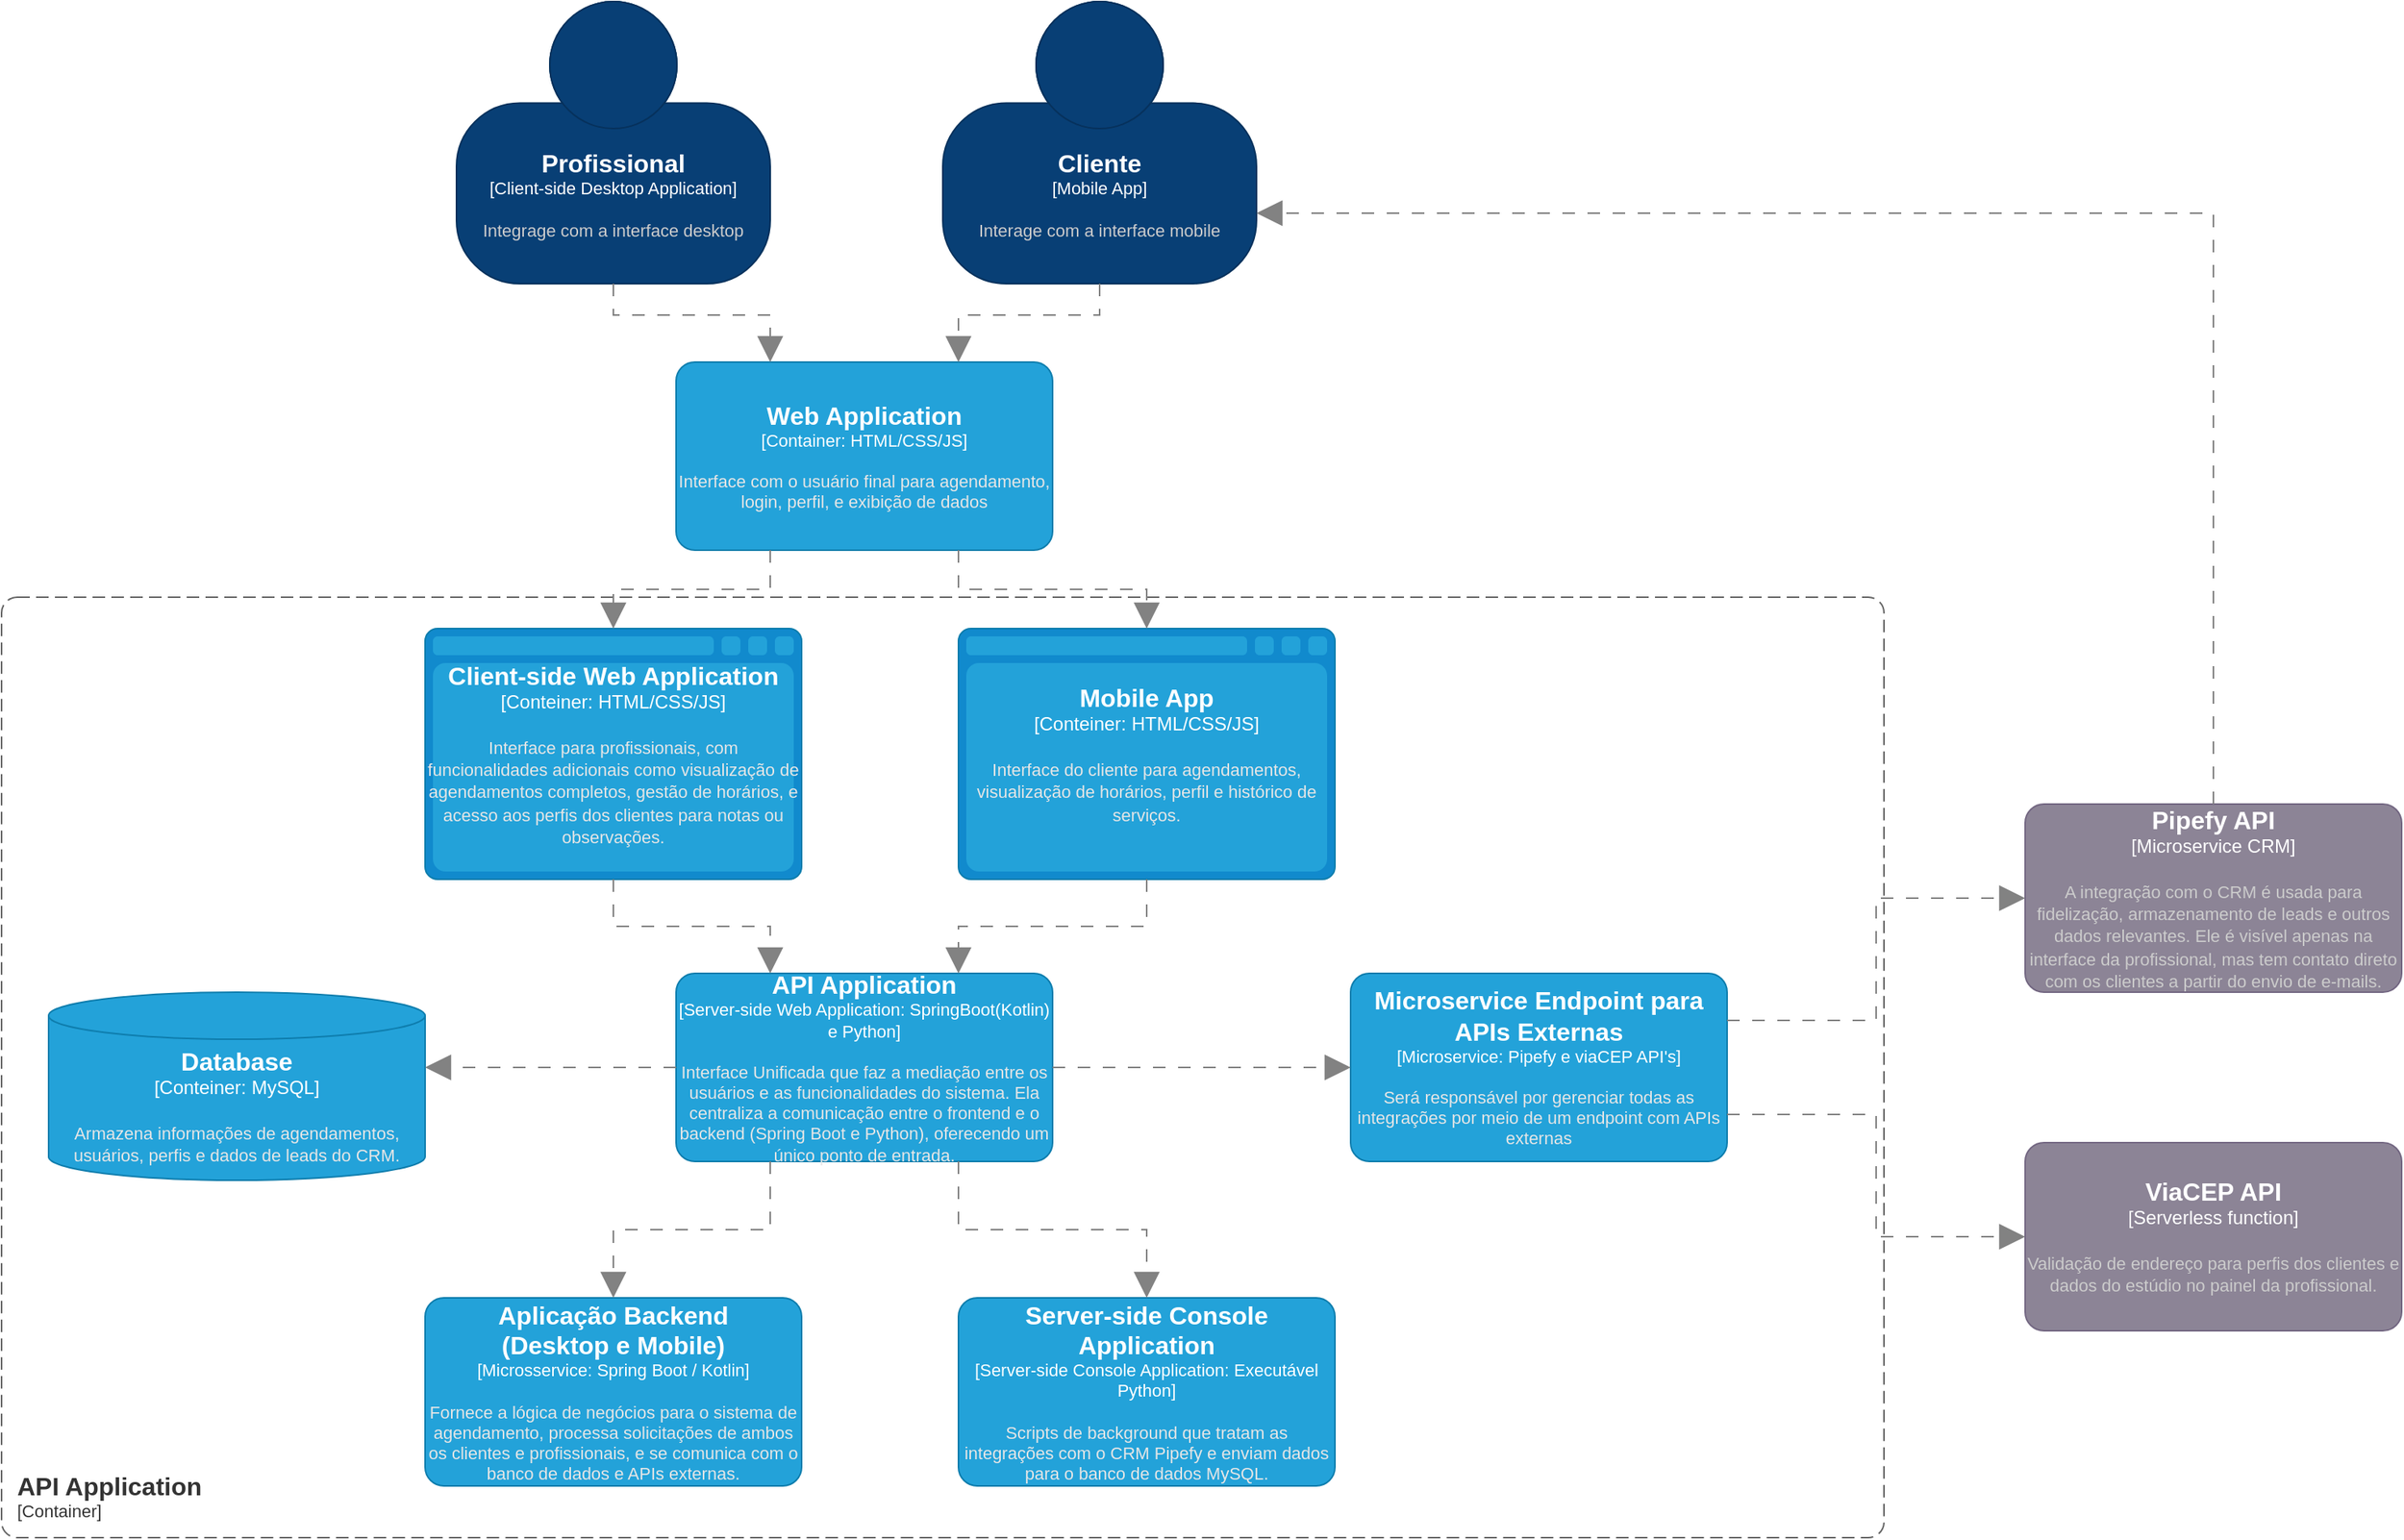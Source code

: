 <mxfile version="24.7.16">
  <diagram name="Page-1" id="ruVPuNruPrkZmfY_v7dI">
    <mxGraphModel dx="1305" dy="1390" grid="1" gridSize="10" guides="1" tooltips="1" connect="1" arrows="1" fold="1" page="1" pageScale="1" pageWidth="1169" pageHeight="827" math="0" shadow="0">
      <root>
        <mxCell id="0" />
        <mxCell id="1" parent="0" />
        <object placeholders="1" c4Name="Cliente" c4Type="Mobile App" c4Description="Interage com a interface mobile" label="&lt;font style=&quot;font-size: 16px&quot;&gt;&lt;b&gt;%c4Name%&lt;/b&gt;&lt;/font&gt;&lt;div&gt;[%c4Type%]&lt;/div&gt;&lt;br&gt;&lt;div&gt;&lt;font style=&quot;font-size: 11px&quot;&gt;&lt;font color=&quot;#cccccc&quot;&gt;%c4Description%&lt;/font&gt;&lt;/div&gt;" id="XJv594BOsLoFYUyWrOWW-14">
          <mxCell style="html=1;fontSize=11;dashed=0;whiteSpace=wrap;fillColor=#083F75;strokeColor=#06315C;fontColor=#ffffff;shape=mxgraph.c4.person2;align=center;metaEdit=1;points=[[0.5,0,0],[1,0.5,0],[1,0.75,0],[0.75,1,0],[0.5,1,0],[0.25,1,0],[0,0.75,0],[0,0.5,0]];resizable=0;" vertex="1" parent="1">
            <mxGeometry x="770" width="200" height="180" as="geometry" />
          </mxCell>
        </object>
        <object placeholders="1" c4Name="Profissional" c4Type="Client-side Desktop Application" c4Description="Integrage com a interface desktop" label="&lt;font style=&quot;font-size: 16px&quot;&gt;&lt;b&gt;%c4Name%&lt;/b&gt;&lt;/font&gt;&lt;div&gt;[%c4Type%]&lt;/div&gt;&lt;br&gt;&lt;div&gt;&lt;font style=&quot;font-size: 11px&quot;&gt;&lt;font color=&quot;#cccccc&quot;&gt;%c4Description%&lt;/font&gt;&lt;/div&gt;" id="XJv594BOsLoFYUyWrOWW-15">
          <mxCell style="html=1;fontSize=11;dashed=0;whiteSpace=wrap;fillColor=#083F75;strokeColor=#06315C;fontColor=#ffffff;shape=mxgraph.c4.person2;align=center;metaEdit=1;points=[[0.5,0,0],[1,0.5,0],[1,0.75,0],[0.75,1,0],[0.5,1,0],[0.25,1,0],[0,0.75,0],[0,0.5,0]];resizable=0;" vertex="1" parent="1">
            <mxGeometry x="460" width="200" height="180" as="geometry" />
          </mxCell>
        </object>
        <object placeholders="1" c4Name="Database" c4Type="Conteiner" c4Technology="MySQL" c4Description="Armazena informações de agendamentos, usuários, perfis e dados de leads do CRM." label="&lt;font style=&quot;font-size: 16px&quot;&gt;&lt;b&gt;%c4Name%&lt;/b&gt;&lt;/font&gt;&lt;div&gt;[%c4Type%:&amp;nbsp;%c4Technology%]&lt;/div&gt;&lt;br&gt;&lt;div&gt;&lt;font style=&quot;font-size: 11px&quot;&gt;&lt;font color=&quot;#E6E6E6&quot;&gt;%c4Description%&lt;/font&gt;&lt;/div&gt;" id="XJv594BOsLoFYUyWrOWW-16">
          <mxCell style="shape=cylinder3;size=15;whiteSpace=wrap;html=1;boundedLbl=1;rounded=0;labelBackgroundColor=none;fillColor=#23A2D9;fontSize=12;fontColor=#ffffff;align=center;strokeColor=#0E7DAD;metaEdit=1;points=[[0.5,0,0],[1,0.25,0],[1,0.5,0],[1,0.75,0],[0.5,1,0],[0,0.75,0],[0,0.5,0],[0,0.25,0]];resizable=0;" vertex="1" parent="1">
            <mxGeometry x="200" y="632" width="240" height="120" as="geometry" />
          </mxCell>
        </object>
        <object placeholders="1" c4Name="Web Application" c4Type="Container" c4Technology="HTML/CSS/JS" c4Description="Interface com o usuário final para agendamento, login, perfil, e exibição de dados" label="&lt;font style=&quot;font-size: 16px&quot;&gt;&lt;b&gt;%c4Name%&lt;/b&gt;&lt;/font&gt;&lt;div&gt;[%c4Type%: %c4Technology%]&lt;/div&gt;&lt;br&gt;&lt;div&gt;&lt;font style=&quot;font-size: 11px&quot;&gt;&lt;font color=&quot;#E6E6E6&quot;&gt;%c4Description%&lt;/font&gt;&lt;/div&gt;" id="XJv594BOsLoFYUyWrOWW-17">
          <mxCell style="rounded=1;whiteSpace=wrap;html=1;fontSize=11;labelBackgroundColor=none;fillColor=#23A2D9;fontColor=#ffffff;align=center;arcSize=10;strokeColor=#0E7DAD;metaEdit=1;resizable=0;points=[[0.25,0,0],[0.5,0,0],[0.75,0,0],[1,0.25,0],[1,0.5,0],[1,0.75,0],[0.75,1,0],[0.5,1,0],[0.25,1,0],[0,0.75,0],[0,0.5,0],[0,0.25,0]];" vertex="1" parent="1">
            <mxGeometry x="600" y="230" width="240" height="120" as="geometry" />
          </mxCell>
        </object>
        <object placeholders="1" c4Name="Client-side Web Application" c4Type="Conteiner" c4Technology="HTML/CSS/JS" c4Description="Interface para profissionais, com funcionalidades adicionais como visualização de agendamentos completos, gestão de horários, e acesso aos perfis dos clientes para notas ou observações." label="&lt;font style=&quot;font-size: 16px&quot;&gt;&lt;b&gt;%c4Name%&lt;/b&gt;&lt;/font&gt;&lt;div&gt;[%c4Type%:&amp;nbsp;%c4Technology%]&lt;/div&gt;&lt;br&gt;&lt;div&gt;&lt;font style=&quot;font-size: 11px&quot;&gt;&lt;font color=&quot;#E6E6E6&quot;&gt;%c4Description%&lt;/font&gt;&lt;/div&gt;" id="XJv594BOsLoFYUyWrOWW-20">
          <mxCell style="shape=mxgraph.c4.webBrowserContainer2;whiteSpace=wrap;html=1;boundedLbl=1;rounded=0;labelBackgroundColor=none;strokeColor=#118ACD;fillColor=#23A2D9;strokeColor=#118ACD;strokeColor2=#0E7DAD;fontSize=12;fontColor=#ffffff;align=center;metaEdit=1;points=[[0.5,0,0],[1,0.25,0],[1,0.5,0],[1,0.75,0],[0.5,1,0],[0,0.75,0],[0,0.5,0],[0,0.25,0]];resizable=0;" vertex="1" parent="1">
            <mxGeometry x="440" y="400" width="240" height="160" as="geometry" />
          </mxCell>
        </object>
        <object placeholders="1" c4Name="Mobile App" c4Type="Conteiner" c4Technology="HTML/CSS/JS" c4Description="Interface do cliente para agendamentos, visualização de horários, perfil e histórico de serviços." label="&lt;font style=&quot;font-size: 16px&quot;&gt;&lt;b&gt;%c4Name%&lt;/b&gt;&lt;/font&gt;&lt;div&gt;[%c4Type%:&amp;nbsp;%c4Technology%]&lt;/div&gt;&lt;br&gt;&lt;div&gt;&lt;font style=&quot;font-size: 11px&quot;&gt;&lt;font color=&quot;#E6E6E6&quot;&gt;%c4Description%&lt;/font&gt;&lt;/div&gt;" id="XJv594BOsLoFYUyWrOWW-21">
          <mxCell style="shape=mxgraph.c4.webBrowserContainer2;whiteSpace=wrap;html=1;boundedLbl=1;rounded=0;labelBackgroundColor=none;strokeColor=#118ACD;fillColor=#23A2D9;strokeColor=#118ACD;strokeColor2=#0E7DAD;fontSize=12;fontColor=#ffffff;align=center;metaEdit=1;points=[[0.5,0,0],[1,0.25,0],[1,0.5,0],[1,0.75,0],[0.5,1,0],[0,0.75,0],[0,0.5,0],[0,0.25,0]];resizable=0;" vertex="1" parent="1">
            <mxGeometry x="780" y="400" width="240" height="160" as="geometry" />
          </mxCell>
        </object>
        <object placeholders="1" c4Name="Aplicação Backend &#xa;(Desktop e Mobile)" c4Type="Microsservice" c4Technology="Spring Boot / Kotlin" c4Description=" Fornece a lógica de negócios para o sistema de agendamento, processa solicitações de ambos os clientes e profissionais, e se comunica com o banco de dados e APIs externas." label="&lt;font style=&quot;font-size: 16px&quot;&gt;&lt;b&gt;%c4Name%&lt;/b&gt;&lt;/font&gt;&lt;div&gt;[%c4Type%: %c4Technology%]&lt;/div&gt;&lt;br&gt;&lt;div&gt;&lt;font style=&quot;font-size: 11px&quot;&gt;&lt;font color=&quot;#E6E6E6&quot;&gt;%c4Description%&lt;/font&gt;&lt;/div&gt;" id="XJv594BOsLoFYUyWrOWW-22">
          <mxCell style="rounded=1;whiteSpace=wrap;html=1;fontSize=11;labelBackgroundColor=none;fillColor=#23A2D9;fontColor=#ffffff;align=center;arcSize=10;strokeColor=#0E7DAD;metaEdit=1;resizable=0;points=[[0.25,0,0],[0.5,0,0],[0.75,0,0],[1,0.25,0],[1,0.5,0],[1,0.75,0],[0.75,1,0],[0.5,1,0],[0.25,1,0],[0,0.75,0],[0,0.5,0],[0,0.25,0]];" vertex="1" parent="1">
            <mxGeometry x="440" y="827" width="240" height="120" as="geometry" />
          </mxCell>
        </object>
        <object placeholders="1" c4Name="Server-side Console Application" c4Type="Server-side Console Application" c4Technology="Executável Python" c4Description="Scripts de background que tratam as integrações com o CRM Pipefy e enviam dados para o banco de dados MySQL." label="&lt;font style=&quot;font-size: 16px&quot;&gt;&lt;b&gt;%c4Name%&lt;/b&gt;&lt;/font&gt;&lt;div&gt;[%c4Type%: %c4Technology%]&lt;/div&gt;&lt;br&gt;&lt;div&gt;&lt;font style=&quot;font-size: 11px&quot;&gt;&lt;font color=&quot;#E6E6E6&quot;&gt;%c4Description%&lt;/font&gt;&lt;/div&gt;" id="XJv594BOsLoFYUyWrOWW-23">
          <mxCell style="rounded=1;whiteSpace=wrap;html=1;fontSize=11;labelBackgroundColor=none;fillColor=#23A2D9;fontColor=#ffffff;align=center;arcSize=10;strokeColor=#0E7DAD;metaEdit=1;resizable=0;points=[[0.25,0,0],[0.5,0,0],[0.75,0,0],[1,0.25,0],[1,0.5,0],[1,0.75,0],[0.75,1,0],[0.5,1,0],[0.25,1,0],[0,0.75,0],[0,0.5,0],[0,0.25,0]];" vertex="1" parent="1">
            <mxGeometry x="780" y="827" width="240" height="120" as="geometry" />
          </mxCell>
        </object>
        <object placeholders="1" c4Name="ViaCEP API" c4Type="Serverless function" c4Description="Validação de endereço para perfis dos clientes e dados do estúdio no painel da profissional." label="&lt;font style=&quot;font-size: 16px&quot;&gt;&lt;b&gt;%c4Name%&lt;/b&gt;&lt;/font&gt;&lt;div&gt;[%c4Type%]&lt;/div&gt;&lt;br&gt;&lt;div&gt;&lt;font style=&quot;font-size: 11px&quot;&gt;&lt;font color=&quot;#cccccc&quot;&gt;%c4Description%&lt;/font&gt;&lt;/div&gt;" id="XJv594BOsLoFYUyWrOWW-24">
          <mxCell style="rounded=1;whiteSpace=wrap;html=1;labelBackgroundColor=none;fillColor=#8C8496;fontColor=#ffffff;align=center;arcSize=10;strokeColor=#736782;metaEdit=1;resizable=0;points=[[0.25,0,0],[0.5,0,0],[0.75,0,0],[1,0.25,0],[1,0.5,0],[1,0.75,0],[0.75,1,0],[0.5,1,0],[0.25,1,0],[0,0.75,0],[0,0.5,0],[0,0.25,0]];" vertex="1" parent="1">
            <mxGeometry x="1460" y="728" width="240" height="120" as="geometry" />
          </mxCell>
        </object>
        <object placeholders="1" c4Name="Pipefy API" c4Type="Microservice CRM" c4Description="A integração com o CRM é usada para fidelização, armazenamento de leads e outros dados relevantes. Ele é visível apenas na interface da profissional, mas tem contato direto com os clientes a partir do envio de e-mails." label="&lt;font style=&quot;font-size: 16px&quot;&gt;&lt;b&gt;%c4Name%&lt;/b&gt;&lt;/font&gt;&lt;div&gt;[%c4Type%]&lt;/div&gt;&lt;br&gt;&lt;div&gt;&lt;font style=&quot;font-size: 11px&quot;&gt;&lt;font color=&quot;#cccccc&quot;&gt;%c4Description%&lt;/font&gt;&lt;/div&gt;" id="XJv594BOsLoFYUyWrOWW-25">
          <mxCell style="rounded=1;whiteSpace=wrap;html=1;labelBackgroundColor=none;fillColor=#8C8496;fontColor=#ffffff;align=center;arcSize=10;strokeColor=#736782;metaEdit=1;resizable=0;points=[[0.25,0,0],[0.5,0,0],[0.75,0,0],[1,0.25,0],[1,0.5,0],[1,0.75,0],[0.75,1,0],[0.5,1,0],[0.25,1,0],[0,0.75,0],[0,0.5,0],[0,0.25,0]];" vertex="1" parent="1">
            <mxGeometry x="1460" y="512" width="240" height="120" as="geometry" />
          </mxCell>
        </object>
        <object placeholders="1" c4Name="API Application" c4Type="Server-side Web Application" c4Technology="SpringBoot(Kotlin) e Python" c4Description="Interface Unificada que faz a mediação entre os usuários e as funcionalidades do sistema. Ela centraliza a comunicação entre o frontend e o backend (Spring Boot e Python), oferecendo um único ponto de entrada." label="&lt;font style=&quot;font-size: 16px&quot;&gt;&lt;b&gt;%c4Name%&lt;/b&gt;&lt;/font&gt;&lt;div&gt;[%c4Type%: %c4Technology%]&lt;/div&gt;&lt;br&gt;&lt;div&gt;&lt;font style=&quot;font-size: 11px&quot;&gt;&lt;font color=&quot;#E6E6E6&quot;&gt;%c4Description%&lt;/font&gt;&lt;/div&gt;" id="XJv594BOsLoFYUyWrOWW-26">
          <mxCell style="rounded=1;whiteSpace=wrap;html=1;fontSize=11;labelBackgroundColor=none;fillColor=#23A2D9;fontColor=#ffffff;align=center;arcSize=10;strokeColor=#0E7DAD;metaEdit=1;resizable=0;points=[[0.25,0,0],[0.5,0,0],[0.75,0,0],[1,0.25,0],[1,0.5,0],[1,0.75,0],[0.75,1,0],[0.5,1,0],[0.25,1,0],[0,0.75,0],[0,0.5,0],[0,0.25,0]];" vertex="1" parent="1">
            <mxGeometry x="600" y="620" width="240" height="120" as="geometry" />
          </mxCell>
        </object>
        <object placeholders="1" c4Name="Microservice Endpoint para APIs Externas" c4Type="Microservice" c4Technology="Pipefy e viaCEP API&#39;s" c4Description="Será responsável por gerenciar todas as integrações por meio de um endpoint com APIs externas" label="&lt;font style=&quot;font-size: 16px&quot;&gt;&lt;b&gt;%c4Name%&lt;/b&gt;&lt;/font&gt;&lt;div&gt;[%c4Type%: %c4Technology%]&lt;/div&gt;&lt;br&gt;&lt;div&gt;&lt;font style=&quot;font-size: 11px&quot;&gt;&lt;font color=&quot;#E6E6E6&quot;&gt;%c4Description%&lt;/font&gt;&lt;/div&gt;" id="XJv594BOsLoFYUyWrOWW-29">
          <mxCell style="rounded=1;whiteSpace=wrap;html=1;fontSize=11;labelBackgroundColor=none;fillColor=#23A2D9;fontColor=#ffffff;align=center;arcSize=10;strokeColor=#0E7DAD;metaEdit=1;resizable=0;points=[[0.25,0,0],[0.5,0,0],[0.75,0,0],[1,0.25,0],[1,0.5,0],[1,0.75,0],[0.75,1,0],[0.5,1,0],[0.25,1,0],[0,0.75,0],[0,0.5,0],[0,0.25,0]];" vertex="1" parent="1">
            <mxGeometry x="1030" y="620" width="240" height="120" as="geometry" />
          </mxCell>
        </object>
        <object placeholders="1" c4Type="Relationship" id="XJv594BOsLoFYUyWrOWW-43">
          <mxCell style="endArrow=block;html=1;fontSize=10;fontColor=#404040;strokeWidth=1;endFill=1;strokeColor=#828282;elbow=vertical;metaEdit=1;endSize=14;startSize=14;jumpStyle=arc;jumpSize=16;rounded=0;edgeStyle=orthogonalEdgeStyle;exitX=1;exitY=0.75;exitDx=0;exitDy=0;exitPerimeter=0;entryX=0;entryY=0.5;entryDx=0;entryDy=0;entryPerimeter=0;dashed=1;dashPattern=8 8;" edge="1" parent="1" source="XJv594BOsLoFYUyWrOWW-29" target="XJv594BOsLoFYUyWrOWW-24">
            <mxGeometry width="240" relative="1" as="geometry">
              <mxPoint x="1350" y="470" as="sourcePoint" />
              <mxPoint x="1590" y="470" as="targetPoint" />
            </mxGeometry>
          </mxCell>
        </object>
        <object placeholders="1" c4Type="Relationship" id="XJv594BOsLoFYUyWrOWW-44">
          <mxCell style="endArrow=block;html=1;fontSize=10;fontColor=#404040;strokeWidth=1;endFill=1;strokeColor=#828282;elbow=vertical;metaEdit=1;endSize=14;startSize=14;jumpStyle=arc;jumpSize=16;rounded=0;edgeStyle=orthogonalEdgeStyle;exitX=1;exitY=0.25;exitDx=0;exitDy=0;exitPerimeter=0;entryX=0;entryY=0.5;entryDx=0;entryDy=0;entryPerimeter=0;dashed=1;dashPattern=8 8;" edge="1" parent="1" source="XJv594BOsLoFYUyWrOWW-29" target="XJv594BOsLoFYUyWrOWW-25">
            <mxGeometry width="240" relative="1" as="geometry">
              <mxPoint x="1310" y="560" as="sourcePoint" />
              <mxPoint x="1460" y="640" as="targetPoint" />
            </mxGeometry>
          </mxCell>
        </object>
        <object placeholders="1" c4Name="API Application" c4Type="ContainerScopeBoundary" c4Application="Container" label="&lt;font style=&quot;font-size: 16px&quot;&gt;&lt;b&gt;&lt;div style=&quot;text-align: left&quot;&gt;%c4Name%&lt;/div&gt;&lt;/b&gt;&lt;/font&gt;&lt;div style=&quot;text-align: left&quot;&gt;[%c4Application%]&lt;/div&gt;" id="XJv594BOsLoFYUyWrOWW-46">
          <mxCell style="rounded=1;fontSize=11;whiteSpace=wrap;html=1;dashed=1;arcSize=20;fillColor=none;strokeColor=#666666;fontColor=#333333;labelBackgroundColor=none;align=left;verticalAlign=bottom;labelBorderColor=none;spacingTop=0;spacing=10;dashPattern=8 4;metaEdit=1;rotatable=0;perimeter=rectanglePerimeter;noLabel=0;labelPadding=0;allowArrows=0;connectable=0;expand=0;recursiveResize=0;editable=1;pointerEvents=0;absoluteArcSize=1;points=[[0.25,0,0],[0.5,0,0],[0.75,0,0],[1,0.25,0],[1,0.5,0],[1,0.75,0],[0.75,1,0],[0.5,1,0],[0.25,1,0],[0,0.75,0],[0,0.5,0],[0,0.25,0]];" vertex="1" parent="1">
            <mxGeometry x="170" y="380" width="1200" height="600" as="geometry" />
          </mxCell>
        </object>
        <object placeholders="1" c4Type="Relationship" id="XJv594BOsLoFYUyWrOWW-47">
          <mxCell style="endArrow=block;html=1;fontSize=10;fontColor=#404040;strokeWidth=1;endFill=1;strokeColor=#828282;elbow=vertical;metaEdit=1;endSize=14;startSize=14;jumpStyle=arc;jumpSize=16;rounded=0;edgeStyle=orthogonalEdgeStyle;exitX=0.25;exitY=1;exitDx=0;exitDy=0;exitPerimeter=0;dashed=1;dashPattern=8 8;" edge="1" parent="1" source="XJv594BOsLoFYUyWrOWW-26" target="XJv594BOsLoFYUyWrOWW-22">
            <mxGeometry width="240" relative="1" as="geometry">
              <mxPoint x="1280" y="660" as="sourcePoint" />
              <mxPoint x="1470" y="582" as="targetPoint" />
            </mxGeometry>
          </mxCell>
        </object>
        <object placeholders="1" c4Type="Relationship" id="XJv594BOsLoFYUyWrOWW-48">
          <mxCell style="endArrow=block;html=1;fontSize=10;fontColor=#404040;strokeWidth=1;endFill=1;strokeColor=#828282;elbow=vertical;metaEdit=1;endSize=14;startSize=14;jumpStyle=arc;jumpSize=16;rounded=0;edgeStyle=orthogonalEdgeStyle;exitX=0.75;exitY=1;exitDx=0;exitDy=0;exitPerimeter=0;dashed=1;dashPattern=8 8;entryX=0.5;entryY=0;entryDx=0;entryDy=0;entryPerimeter=0;" edge="1" parent="1" source="XJv594BOsLoFYUyWrOWW-26" target="XJv594BOsLoFYUyWrOWW-23">
            <mxGeometry width="240" relative="1" as="geometry">
              <mxPoint x="670" y="750" as="sourcePoint" />
              <mxPoint x="550" y="837" as="targetPoint" />
            </mxGeometry>
          </mxCell>
        </object>
        <object placeholders="1" c4Type="Relationship" id="XJv594BOsLoFYUyWrOWW-49">
          <mxCell style="endArrow=block;html=1;fontSize=10;fontColor=#404040;strokeWidth=1;endFill=1;strokeColor=#828282;elbow=vertical;metaEdit=1;endSize=14;startSize=14;jumpStyle=arc;jumpSize=16;rounded=0;edgeStyle=orthogonalEdgeStyle;exitX=0.5;exitY=1;exitDx=0;exitDy=0;exitPerimeter=0;dashed=1;dashPattern=8 8;entryX=0.25;entryY=0;entryDx=0;entryDy=0;entryPerimeter=0;" edge="1" parent="1" source="XJv594BOsLoFYUyWrOWW-20" target="XJv594BOsLoFYUyWrOWW-26">
            <mxGeometry width="240" relative="1" as="geometry">
              <mxPoint x="670" y="750" as="sourcePoint" />
              <mxPoint x="670" y="620" as="targetPoint" />
            </mxGeometry>
          </mxCell>
        </object>
        <object placeholders="1" c4Type="Relationship" id="XJv594BOsLoFYUyWrOWW-51">
          <mxCell style="endArrow=block;html=1;fontSize=10;fontColor=#404040;strokeWidth=1;endFill=1;strokeColor=#828282;elbow=vertical;metaEdit=1;endSize=14;startSize=14;jumpStyle=arc;jumpSize=16;rounded=0;edgeStyle=orthogonalEdgeStyle;exitX=0.5;exitY=1;exitDx=0;exitDy=0;exitPerimeter=0;dashed=1;dashPattern=8 8;entryX=0.75;entryY=0;entryDx=0;entryDy=0;entryPerimeter=0;" edge="1" parent="1" source="XJv594BOsLoFYUyWrOWW-21" target="XJv594BOsLoFYUyWrOWW-26">
            <mxGeometry width="240" relative="1" as="geometry">
              <mxPoint x="570" y="570" as="sourcePoint" />
              <mxPoint x="670" y="630" as="targetPoint" />
            </mxGeometry>
          </mxCell>
        </object>
        <object placeholders="1" c4Type="Relationship" id="XJv594BOsLoFYUyWrOWW-52">
          <mxCell style="endArrow=block;html=1;fontSize=10;fontColor=#404040;strokeWidth=1;endFill=1;strokeColor=#828282;elbow=vertical;metaEdit=1;endSize=14;startSize=14;jumpStyle=arc;jumpSize=16;rounded=0;edgeStyle=orthogonalEdgeStyle;exitX=0.25;exitY=1;exitDx=0;exitDy=0;exitPerimeter=0;dashed=1;dashPattern=8 8;entryX=0.5;entryY=0;entryDx=0;entryDy=0;entryPerimeter=0;" edge="1" parent="1" source="XJv594BOsLoFYUyWrOWW-17" target="XJv594BOsLoFYUyWrOWW-20">
            <mxGeometry width="240" relative="1" as="geometry">
              <mxPoint x="570" y="570" as="sourcePoint" />
              <mxPoint x="670" y="630" as="targetPoint" />
            </mxGeometry>
          </mxCell>
        </object>
        <object placeholders="1" c4Type="Relationship" id="XJv594BOsLoFYUyWrOWW-53">
          <mxCell style="endArrow=block;html=1;fontSize=10;fontColor=#404040;strokeWidth=1;endFill=1;strokeColor=#828282;elbow=vertical;metaEdit=1;endSize=14;startSize=14;jumpStyle=arc;jumpSize=16;rounded=0;edgeStyle=orthogonalEdgeStyle;exitX=0.75;exitY=1;exitDx=0;exitDy=0;exitPerimeter=0;dashed=1;dashPattern=8 8;entryX=0.5;entryY=0;entryDx=0;entryDy=0;entryPerimeter=0;" edge="1" parent="1" source="XJv594BOsLoFYUyWrOWW-17" target="XJv594BOsLoFYUyWrOWW-21">
            <mxGeometry width="240" relative="1" as="geometry">
              <mxPoint x="670" y="350" as="sourcePoint" />
              <mxPoint x="570" y="410" as="targetPoint" />
            </mxGeometry>
          </mxCell>
        </object>
        <object placeholders="1" c4Type="Relationship" id="XJv594BOsLoFYUyWrOWW-54">
          <mxCell style="endArrow=block;html=1;fontSize=10;fontColor=#404040;strokeWidth=1;endFill=1;strokeColor=#828282;elbow=vertical;metaEdit=1;endSize=14;startSize=14;jumpStyle=arc;jumpSize=16;rounded=0;edgeStyle=orthogonalEdgeStyle;exitX=0.5;exitY=0;exitDx=0;exitDy=0;exitPerimeter=0;dashed=1;dashPattern=8 8;entryX=1;entryY=0.75;entryDx=0;entryDy=0;entryPerimeter=0;" edge="1" parent="1" source="XJv594BOsLoFYUyWrOWW-25" target="XJv594BOsLoFYUyWrOWW-14">
            <mxGeometry width="240" relative="1" as="geometry">
              <mxPoint x="1280" y="660" as="sourcePoint" />
              <mxPoint x="1130" y="160" as="targetPoint" />
              <Array as="points">
                <mxPoint x="1580" y="135" />
              </Array>
            </mxGeometry>
          </mxCell>
        </object>
        <object placeholders="1" c4Type="Relationship" id="XJv594BOsLoFYUyWrOWW-55">
          <mxCell style="endArrow=block;html=1;fontSize=10;fontColor=#404040;strokeWidth=1;endFill=1;strokeColor=#828282;elbow=vertical;metaEdit=1;endSize=14;startSize=14;jumpStyle=arc;jumpSize=16;rounded=0;edgeStyle=orthogonalEdgeStyle;exitX=0.5;exitY=1;exitDx=0;exitDy=0;exitPerimeter=0;dashed=1;dashPattern=8 8;entryX=0.75;entryY=0;entryDx=0;entryDy=0;entryPerimeter=0;" edge="1" parent="1" source="XJv594BOsLoFYUyWrOWW-14" target="XJv594BOsLoFYUyWrOWW-17">
            <mxGeometry width="240" relative="1" as="geometry">
              <mxPoint x="790" y="350" as="sourcePoint" />
              <mxPoint x="910" y="410" as="targetPoint" />
              <Array as="points">
                <mxPoint x="870" y="200" />
                <mxPoint x="780" y="200" />
              </Array>
            </mxGeometry>
          </mxCell>
        </object>
        <object placeholders="1" c4Type="Relationship" id="XJv594BOsLoFYUyWrOWW-56">
          <mxCell style="endArrow=block;html=1;fontSize=10;fontColor=#404040;strokeWidth=1;endFill=1;strokeColor=#828282;elbow=vertical;metaEdit=1;endSize=14;startSize=14;jumpStyle=arc;jumpSize=16;rounded=0;edgeStyle=orthogonalEdgeStyle;exitX=0.5;exitY=1;exitDx=0;exitDy=0;exitPerimeter=0;dashed=1;dashPattern=8 8;entryX=0.25;entryY=0;entryDx=0;entryDy=0;entryPerimeter=0;" edge="1" parent="1" source="XJv594BOsLoFYUyWrOWW-15" target="XJv594BOsLoFYUyWrOWW-17">
            <mxGeometry width="240" relative="1" as="geometry">
              <mxPoint x="880" y="190" as="sourcePoint" />
              <mxPoint x="790" y="240" as="targetPoint" />
              <Array as="points">
                <mxPoint x="560" y="200" />
                <mxPoint x="660" y="200" />
              </Array>
            </mxGeometry>
          </mxCell>
        </object>
        <object placeholders="1" c4Type="Relationship" id="XJv594BOsLoFYUyWrOWW-59">
          <mxCell style="endArrow=block;html=1;fontSize=10;fontColor=#404040;strokeWidth=1;endFill=1;strokeColor=#828282;elbow=vertical;metaEdit=1;endSize=14;startSize=14;jumpStyle=arc;jumpSize=16;rounded=0;edgeStyle=orthogonalEdgeStyle;exitX=0;exitY=0.5;exitDx=0;exitDy=0;exitPerimeter=0;dashed=1;dashPattern=8 8;" edge="1" parent="1" source="XJv594BOsLoFYUyWrOWW-26" target="XJv594BOsLoFYUyWrOWW-16">
            <mxGeometry width="240" relative="1" as="geometry">
              <mxPoint x="570" y="190" as="sourcePoint" />
              <mxPoint x="670" y="240" as="targetPoint" />
              <Array as="points">
                <mxPoint x="540" y="680" />
                <mxPoint x="540" y="680" />
              </Array>
            </mxGeometry>
          </mxCell>
        </object>
        <object placeholders="1" c4Type="Relationship" id="XJv594BOsLoFYUyWrOWW-60">
          <mxCell style="endArrow=block;html=1;fontSize=10;fontColor=#404040;strokeWidth=1;endFill=1;strokeColor=#828282;elbow=vertical;metaEdit=1;endSize=14;startSize=14;jumpStyle=arc;jumpSize=16;rounded=0;edgeStyle=orthogonalEdgeStyle;exitX=1;exitY=0.5;exitDx=0;exitDy=0;exitPerimeter=0;dashed=1;dashPattern=8 8;entryX=0;entryY=0.5;entryDx=0;entryDy=0;entryPerimeter=0;" edge="1" parent="1" source="XJv594BOsLoFYUyWrOWW-26" target="XJv594BOsLoFYUyWrOWW-29">
            <mxGeometry width="240" relative="1" as="geometry">
              <mxPoint x="790" y="750" as="sourcePoint" />
              <mxPoint x="910" y="837" as="targetPoint" />
            </mxGeometry>
          </mxCell>
        </object>
      </root>
    </mxGraphModel>
  </diagram>
</mxfile>
